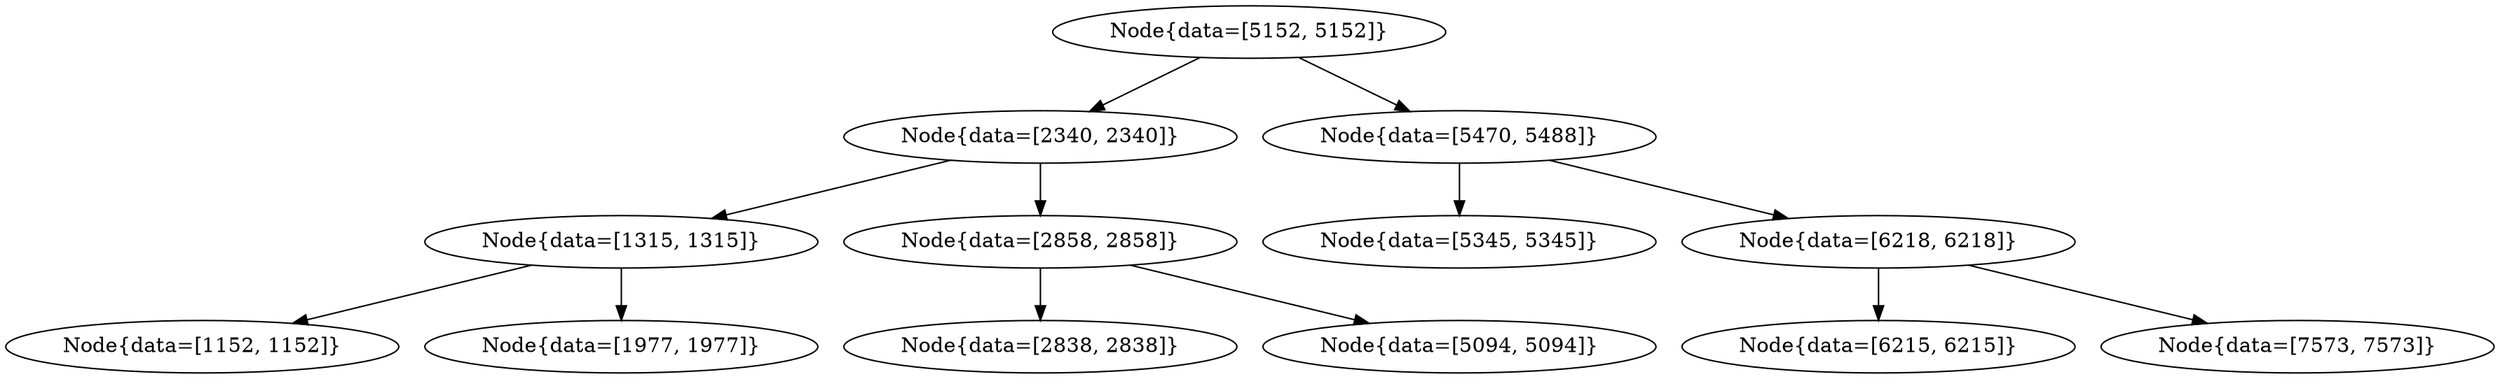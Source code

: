 digraph G{
1152029154 [label="Node{data=[5152, 5152]}"]
1152029154 -> 1356614113
1356614113 [label="Node{data=[2340, 2340]}"]
1356614113 -> 1695161087
1695161087 [label="Node{data=[1315, 1315]}"]
1695161087 -> 1001114349
1001114349 [label="Node{data=[1152, 1152]}"]
1695161087 -> 731802107
731802107 [label="Node{data=[1977, 1977]}"]
1356614113 -> 431996456
431996456 [label="Node{data=[2858, 2858]}"]
431996456 -> 743936514
743936514 [label="Node{data=[2838, 2838]}"]
431996456 -> 1238292935
1238292935 [label="Node{data=[5094, 5094]}"]
1152029154 -> 298295476
298295476 [label="Node{data=[5470, 5488]}"]
298295476 -> 1978471002
1978471002 [label="Node{data=[5345, 5345]}"]
298295476 -> 1698322791
1698322791 [label="Node{data=[6218, 6218]}"]
1698322791 -> 1518712038
1518712038 [label="Node{data=[6215, 6215]}"]
1698322791 -> 1986751746
1986751746 [label="Node{data=[7573, 7573]}"]
}